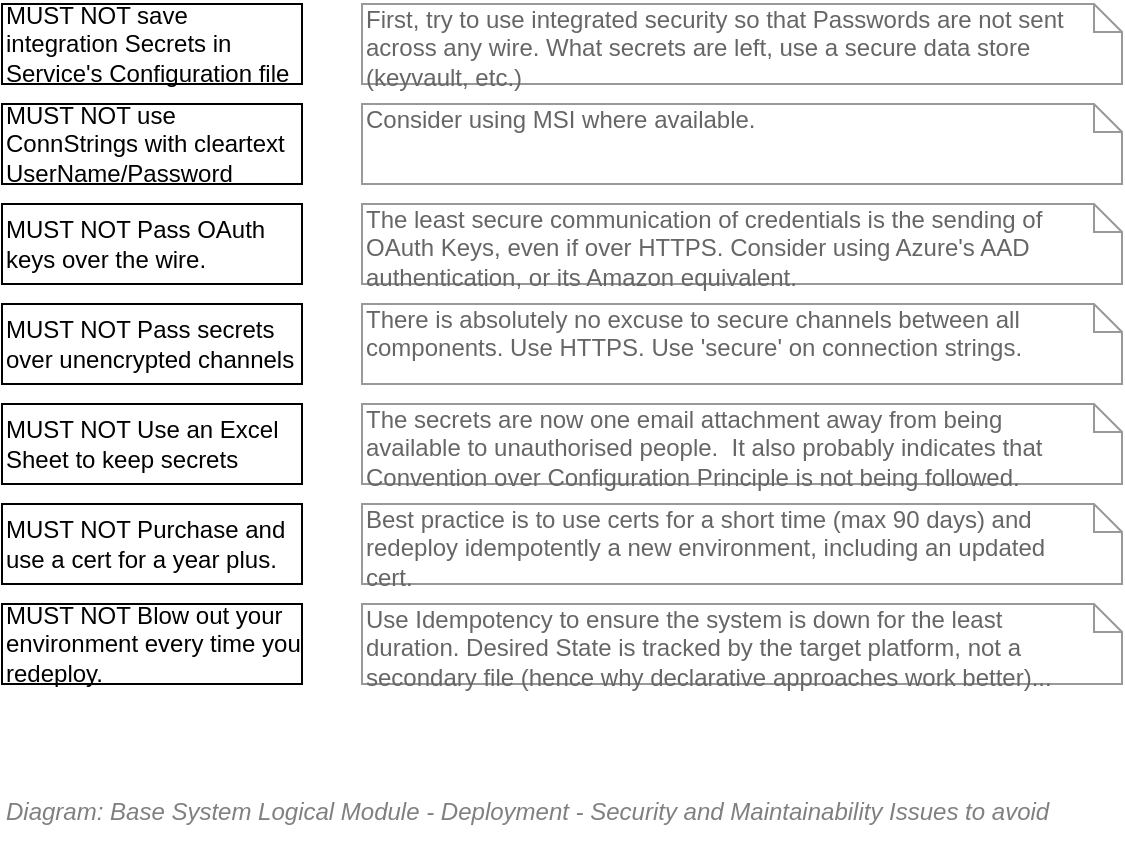 <mxfile compressed="false" version="17.5.0" type="google">
  <diagram id="XE2ByoIgf4w42Ckoawf9" name="Deployment/Risks">
    <mxGraphModel grid="1" page="1" gridSize="10" guides="1" tooltips="1" connect="1" arrows="1" fold="1" pageScale="1" pageWidth="850" pageHeight="1100" math="0" shadow="0">
      <root>
        <mxCell id="P_u5eONuT1AQ3Fa5e8j4-0" />
        <mxCell id="vobcgx3QQjD1FNWSETSd-2" value="Diagram" parent="P_u5eONuT1AQ3Fa5e8j4-0" />
        <mxCell id="P_u5eONuT1AQ3Fa5e8j4-2" value="MUST NOT save integration Secrets in Service&#39;s&amp;nbsp;Configuration file" style="rounded=0;whiteSpace=wrap;html=1;fontFamily=Helvetica;fontSize=12;fontColor=#000000;align=left;strokeColor=#000000;fillColor=#ffffff;" vertex="1" parent="vobcgx3QQjD1FNWSETSd-2">
          <mxGeometry x="120" y="180" width="150" height="40" as="geometry" />
        </mxCell>
        <mxCell id="lyPZhRs7t-mgbPzUVl83-0" value="First, try to use integrated security so that Passwords are not sent across any wire. What secrets are left, use a secure data store (keyvault, etc.)" style="shape=note;whiteSpace=wrap;html=1;size=14;verticalAlign=top;align=left;spacingTop=-6;strokeColor=#999999;strokeWidth=1;fillColor=none;fontFamily=Helvetica;fontSize=12;fontColor=#666666;spacingRight=16;" vertex="1" parent="vobcgx3QQjD1FNWSETSd-2">
          <mxGeometry x="300" y="180" width="380" height="40" as="geometry" />
        </mxCell>
        <mxCell id="lyPZhRs7t-mgbPzUVl83-2" value="MUST NOT use ConnStrings with cleartext UserName/Password&amp;nbsp;" style="rounded=0;whiteSpace=wrap;html=1;fontFamily=Helvetica;fontSize=12;fontColor=#000000;align=left;strokeColor=#000000;fillColor=#ffffff;" vertex="1" parent="vobcgx3QQjD1FNWSETSd-2">
          <mxGeometry x="120" y="230" width="150" height="40" as="geometry" />
        </mxCell>
        <mxCell id="lyPZhRs7t-mgbPzUVl83-4" value="MUST NOT Pass OAuth keys over the wire." style="rounded=0;whiteSpace=wrap;html=1;fontFamily=Helvetica;fontSize=12;fontColor=#000000;align=left;strokeColor=#000000;fillColor=#ffffff;" vertex="1" parent="vobcgx3QQjD1FNWSETSd-2">
          <mxGeometry x="120" y="280" width="150" height="40" as="geometry" />
        </mxCell>
        <mxCell id="lyPZhRs7t-mgbPzUVl83-5" value="Consider using MSI where available." style="shape=note;whiteSpace=wrap;html=1;size=14;verticalAlign=top;align=left;spacingTop=-6;strokeColor=#999999;strokeWidth=1;fillColor=none;fontFamily=Helvetica;fontSize=12;fontColor=#666666;spacingRight=16;" vertex="1" parent="vobcgx3QQjD1FNWSETSd-2">
          <mxGeometry x="300" y="230" width="380" height="40" as="geometry" />
        </mxCell>
        <mxCell id="lyPZhRs7t-mgbPzUVl83-6" value="The least secure communication of credentials is the sending of OAuth Keys, even if over HTTPS.&amp;nbsp;Consider using Azure&#39;s AAD authentication, or its Amazon equivalent." style="shape=note;whiteSpace=wrap;html=1;size=14;verticalAlign=top;align=left;spacingTop=-6;strokeColor=#999999;strokeWidth=1;fillColor=none;fontFamily=Helvetica;fontSize=12;fontColor=#666666;spacingRight=16;" vertex="1" parent="vobcgx3QQjD1FNWSETSd-2">
          <mxGeometry x="300" y="280" width="380" height="40" as="geometry" />
        </mxCell>
        <mxCell id="fIVdv9ueKof0K_yR4s20-9" value="MUST NOT Pass secrets over unencrypted channels" style="rounded=0;whiteSpace=wrap;html=1;fontFamily=Helvetica;fontSize=12;fontColor=#000000;align=left;strokeColor=#000000;fillColor=#ffffff;" vertex="1" parent="vobcgx3QQjD1FNWSETSd-2">
          <mxGeometry x="120" y="330" width="150" height="40" as="geometry" />
        </mxCell>
        <mxCell id="fIVdv9ueKof0K_yR4s20-10" value="There is absolutely no excuse to secure channels between all components. Use HTTPS. Use &#39;secure&#39; on connection strings." style="shape=note;whiteSpace=wrap;html=1;size=14;verticalAlign=top;align=left;spacingTop=-6;strokeColor=#999999;strokeWidth=1;fillColor=none;fontFamily=Helvetica;fontSize=12;fontColor=#666666;spacingRight=16;" vertex="1" parent="vobcgx3QQjD1FNWSETSd-2">
          <mxGeometry x="300" y="330" width="380" height="40" as="geometry" />
        </mxCell>
        <mxCell id="fIVdv9ueKof0K_yR4s20-11" value="MUST NOT Use an Excel Sheet to keep secrets" style="rounded=0;whiteSpace=wrap;html=1;fontFamily=Helvetica;fontSize=12;fontColor=#000000;align=left;strokeColor=#000000;fillColor=#ffffff;" vertex="1" parent="vobcgx3QQjD1FNWSETSd-2">
          <mxGeometry x="120" y="380" width="150" height="40" as="geometry" />
        </mxCell>
        <mxCell id="fIVdv9ueKof0K_yR4s20-12" value="The secrets are now one email attachment away from being available to unauthorised people.&amp;nbsp; It also probably indicates that Convention over Configuration Principle is not being followed." style="shape=note;whiteSpace=wrap;html=1;size=14;verticalAlign=top;align=left;spacingTop=-6;strokeColor=#999999;strokeWidth=1;fillColor=none;fontFamily=Helvetica;fontSize=12;fontColor=#666666;spacingRight=16;" vertex="1" parent="vobcgx3QQjD1FNWSETSd-2">
          <mxGeometry x="300" y="380" width="380" height="40" as="geometry" />
        </mxCell>
        <mxCell id="fIVdv9ueKof0K_yR4s20-13" value="MUST NOT Purchase and use a cert for a year plus." style="rounded=0;whiteSpace=wrap;html=1;fontFamily=Helvetica;fontSize=12;fontColor=#000000;align=left;strokeColor=#000000;fillColor=#ffffff;" vertex="1" parent="vobcgx3QQjD1FNWSETSd-2">
          <mxGeometry x="120" y="430" width="150" height="40" as="geometry" />
        </mxCell>
        <mxCell id="fIVdv9ueKof0K_yR4s20-14" value="Best practice is to use certs for a short time (max 90 days) and redeploy idempotently a new environment, including an updated cert." style="shape=note;whiteSpace=wrap;html=1;size=14;verticalAlign=top;align=left;spacingTop=-6;strokeColor=#999999;strokeWidth=1;fillColor=none;fontFamily=Helvetica;fontSize=12;fontColor=#666666;spacingRight=16;" vertex="1" parent="vobcgx3QQjD1FNWSETSd-2">
          <mxGeometry x="300" y="430" width="380" height="40" as="geometry" />
        </mxCell>
        <mxCell id="fIVdv9ueKof0K_yR4s20-15" value="MUST NOT Blow out your environment every time you redeploy." style="rounded=0;whiteSpace=wrap;html=1;fontFamily=Helvetica;fontSize=12;fontColor=#000000;align=left;strokeColor=#000000;fillColor=#ffffff;" vertex="1" parent="vobcgx3QQjD1FNWSETSd-2">
          <mxGeometry x="120" y="480" width="150" height="40" as="geometry" />
        </mxCell>
        <mxCell id="fIVdv9ueKof0K_yR4s20-16" value="Use Idempotency to ensure the system is down for the least duration. Desired State is tracked by the target platform, not a secondary file (hence why declarative approaches work better)..." style="shape=note;whiteSpace=wrap;html=1;size=14;verticalAlign=top;align=left;spacingTop=-6;strokeColor=#999999;strokeWidth=1;fillColor=none;fontFamily=Helvetica;fontSize=12;fontColor=#666666;spacingRight=16;" vertex="1" parent="vobcgx3QQjD1FNWSETSd-2">
          <mxGeometry x="300" y="480" width="380" height="40" as="geometry" />
        </mxCell>
        <mxCell id="vobcgx3QQjD1FNWSETSd-0" value="Title/Description" parent="P_u5eONuT1AQ3Fa5e8j4-0" />
        <mxCell id="vobcgx3QQjD1FNWSETSd-3" value="&lt;font style=&quot;font-size: 12px ; font-weight: normal&quot;&gt;&lt;i&gt;Diagram: Base&amp;nbsp;&lt;/i&gt;&lt;span style=&quot;font-style: italic&quot;&gt;System&amp;nbsp;&lt;/span&gt;&lt;i&gt;Logical Module -&amp;nbsp;Deployment - Security and Maintainability Issues to avoid&lt;/i&gt;&lt;/font&gt;" style="text;strokeColor=none;fillColor=none;html=1;fontSize=24;fontStyle=1;verticalAlign=middle;align=left;shadow=0;glass=0;comic=0;opacity=30;fontColor=#808080;" vertex="1" parent="vobcgx3QQjD1FNWSETSd-0">
          <mxGeometry x="120" y="560" width="520" height="40" as="geometry" />
        </mxCell>
        <mxCell id="P_u5eONuT1AQ3Fa5e8j4-1" value="Title/Page" visible="0" parent="P_u5eONuT1AQ3Fa5e8j4-0" />
        <mxCell id="fIVdv9ueKof0K_yR4s20-6" value="" style="group;fontSize=10;" vertex="1" connectable="0" parent="P_u5eONuT1AQ3Fa5e8j4-1">
          <mxGeometry x="120" y="120" width="560" height="45" as="geometry" />
        </mxCell>
        <mxCell id="fIVdv9ueKof0K_yR4s20-7" value="&lt;font style=&quot;font-size: 12px&quot;&gt;Base Logical Module -&amp;nbsp;Deployment - Security and Maintainability Issues to avoid&lt;/font&gt;" style="text;strokeColor=none;fillColor=none;html=1;fontSize=24;fontStyle=1;verticalAlign=middle;align=left;shadow=0;glass=0;comic=0;opacity=30;fontColor=#808080;" vertex="1" parent="fIVdv9ueKof0K_yR4s20-6">
          <mxGeometry width="560" height="40" as="geometry" />
        </mxCell>
        <mxCell id="fIVdv9ueKof0K_yR4s20-8" value="" style="line;strokeWidth=2;html=1;shadow=0;glass=0;comic=0;fillColor=none;fontSize=10;fontColor=#CCCCCC;labelBackgroundColor=none;strokeColor=#CCCCCC;" vertex="1" parent="fIVdv9ueKof0K_yR4s20-6">
          <mxGeometry y="35" width="560" height="10" as="geometry" />
        </mxCell>
        <mxCell id="vobcgx3QQjD1FNWSETSd-1" value="About" parent="P_u5eONuT1AQ3Fa5e8j4-0" />
      </root>
    </mxGraphModel>
  </diagram>
</mxfile>
